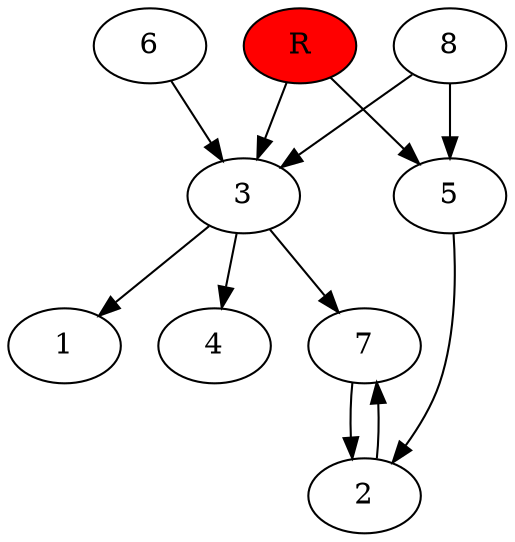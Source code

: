 digraph prb40633 {
	1
	2
	3
	4
	5
	6
	7
	8
	R [fillcolor="#ff0000" style=filled]
	2 -> 7
	3 -> 1
	3 -> 4
	3 -> 7
	5 -> 2
	6 -> 3
	7 -> 2
	8 -> 3
	8 -> 5
	R -> 3
	R -> 5
}
